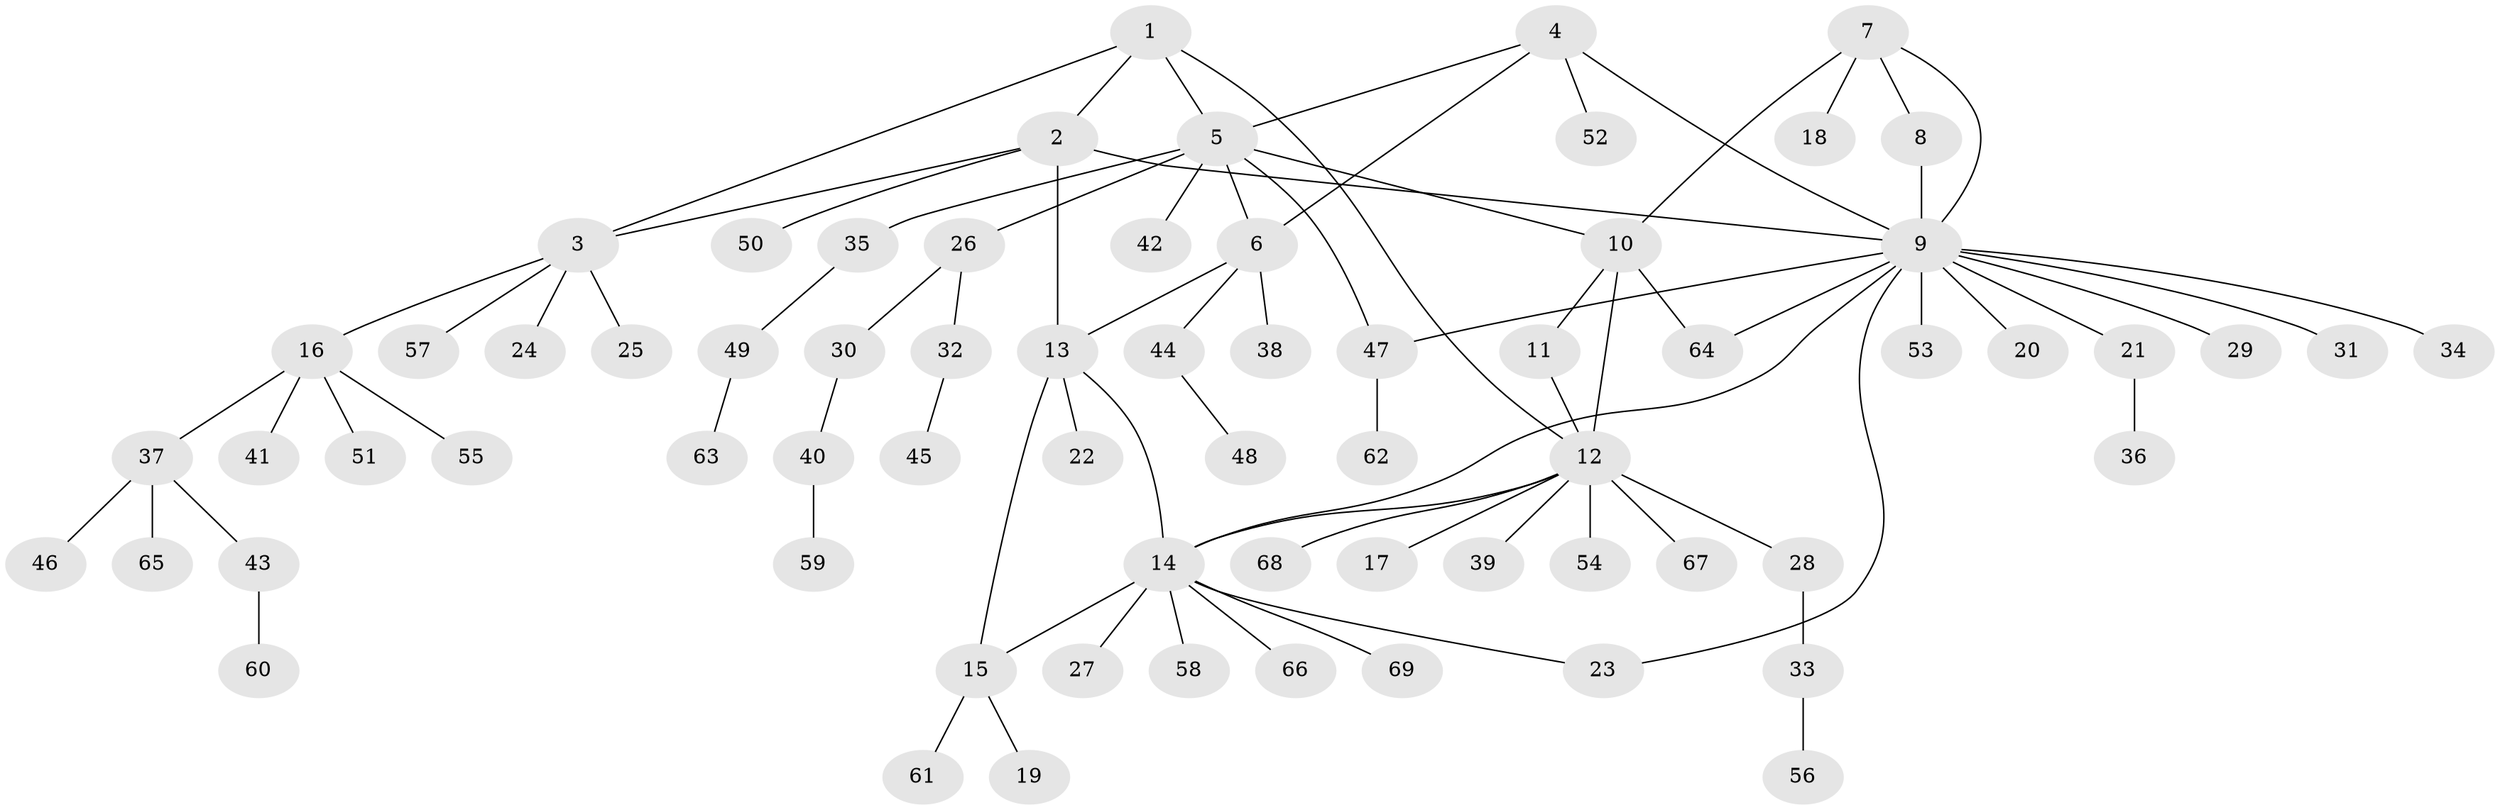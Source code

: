 // coarse degree distribution, {16: 0.024390243902439025, 5: 0.04878048780487805, 4: 0.07317073170731707, 7: 0.024390243902439025, 3: 0.04878048780487805, 2: 0.12195121951219512, 8: 0.04878048780487805, 1: 0.6097560975609756}
// Generated by graph-tools (version 1.1) at 2025/19/03/04/25 18:19:34]
// undirected, 69 vertices, 82 edges
graph export_dot {
graph [start="1"]
  node [color=gray90,style=filled];
  1;
  2;
  3;
  4;
  5;
  6;
  7;
  8;
  9;
  10;
  11;
  12;
  13;
  14;
  15;
  16;
  17;
  18;
  19;
  20;
  21;
  22;
  23;
  24;
  25;
  26;
  27;
  28;
  29;
  30;
  31;
  32;
  33;
  34;
  35;
  36;
  37;
  38;
  39;
  40;
  41;
  42;
  43;
  44;
  45;
  46;
  47;
  48;
  49;
  50;
  51;
  52;
  53;
  54;
  55;
  56;
  57;
  58;
  59;
  60;
  61;
  62;
  63;
  64;
  65;
  66;
  67;
  68;
  69;
  1 -- 2;
  1 -- 3;
  1 -- 5;
  1 -- 12;
  2 -- 3;
  2 -- 9;
  2 -- 13;
  2 -- 50;
  3 -- 16;
  3 -- 24;
  3 -- 25;
  3 -- 57;
  4 -- 5;
  4 -- 6;
  4 -- 9;
  4 -- 52;
  5 -- 6;
  5 -- 10;
  5 -- 26;
  5 -- 35;
  5 -- 42;
  5 -- 47;
  6 -- 13;
  6 -- 38;
  6 -- 44;
  7 -- 8;
  7 -- 9;
  7 -- 10;
  7 -- 18;
  8 -- 9;
  9 -- 14;
  9 -- 20;
  9 -- 21;
  9 -- 23;
  9 -- 29;
  9 -- 31;
  9 -- 34;
  9 -- 47;
  9 -- 53;
  9 -- 64;
  10 -- 11;
  10 -- 12;
  10 -- 64;
  11 -- 12;
  12 -- 14;
  12 -- 17;
  12 -- 28;
  12 -- 39;
  12 -- 54;
  12 -- 67;
  12 -- 68;
  13 -- 14;
  13 -- 15;
  13 -- 22;
  14 -- 15;
  14 -- 23;
  14 -- 27;
  14 -- 58;
  14 -- 66;
  14 -- 69;
  15 -- 19;
  15 -- 61;
  16 -- 37;
  16 -- 41;
  16 -- 51;
  16 -- 55;
  21 -- 36;
  26 -- 30;
  26 -- 32;
  28 -- 33;
  30 -- 40;
  32 -- 45;
  33 -- 56;
  35 -- 49;
  37 -- 43;
  37 -- 46;
  37 -- 65;
  40 -- 59;
  43 -- 60;
  44 -- 48;
  47 -- 62;
  49 -- 63;
}
